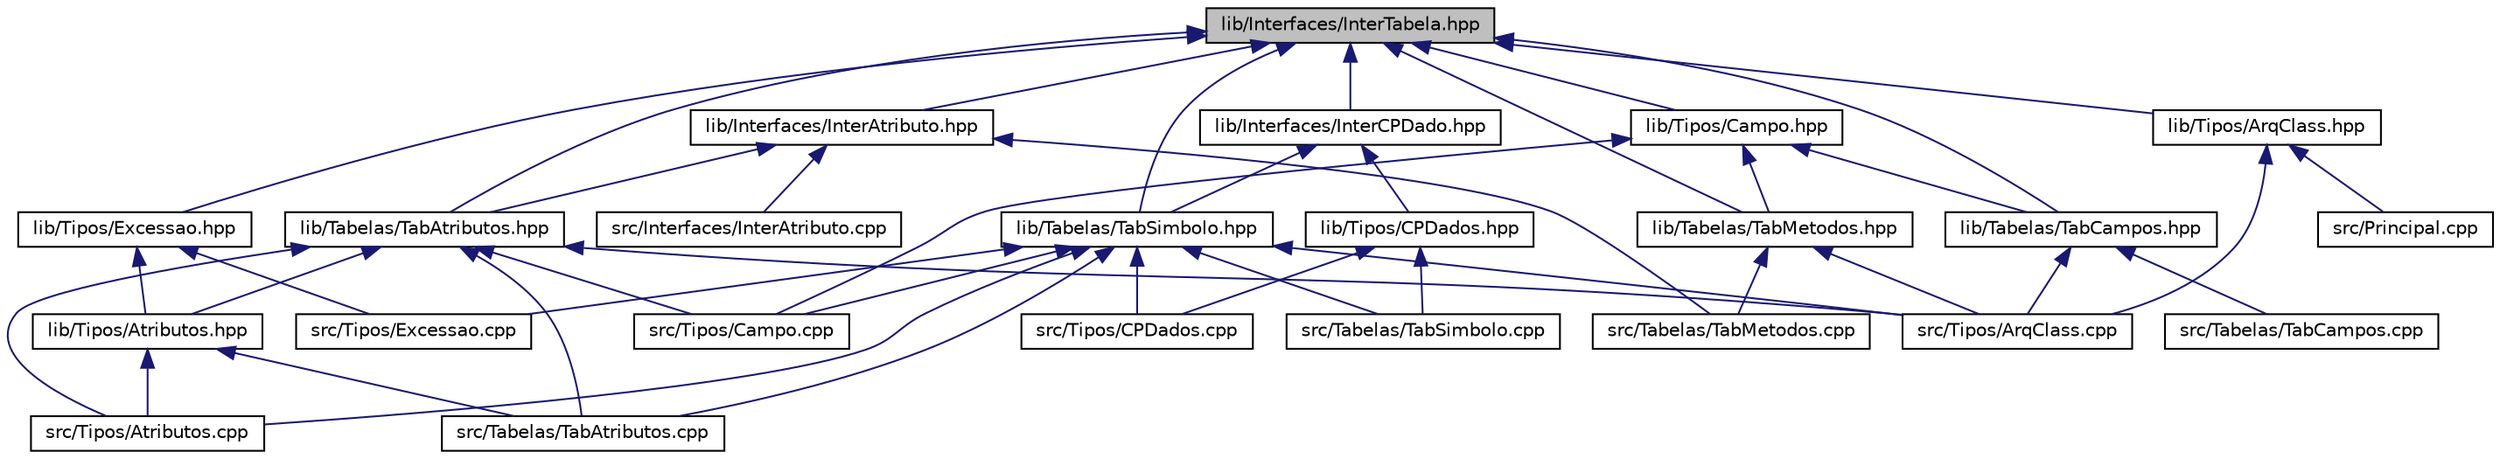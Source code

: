 digraph "lib/Interfaces/InterTabela.hpp"
{
  edge [fontname="Helvetica",fontsize="10",labelfontname="Helvetica",labelfontsize="10"];
  node [fontname="Helvetica",fontsize="10",shape=record];
  Node4 [label="lib/Interfaces/InterTabela.hpp",height=0.2,width=0.4,color="black", fillcolor="grey75", style="filled", fontcolor="black"];
  Node4 -> Node5 [dir="back",color="midnightblue",fontsize="10",style="solid",fontname="Helvetica"];
  Node5 [label="lib/Interfaces/InterAtributo.hpp",height=0.2,width=0.4,color="black", fillcolor="white", style="filled",URL="$_inter_atributo_8hpp.html"];
  Node5 -> Node6 [dir="back",color="midnightblue",fontsize="10",style="solid",fontname="Helvetica"];
  Node6 [label="lib/Tabelas/TabAtributos.hpp",height=0.2,width=0.4,color="black", fillcolor="white", style="filled",URL="$_tab_atributos_8hpp.html"];
  Node6 -> Node7 [dir="back",color="midnightblue",fontsize="10",style="solid",fontname="Helvetica"];
  Node7 [label="lib/Tipos/Atributos.hpp",height=0.2,width=0.4,color="black", fillcolor="white", style="filled",URL="$_atributos_8hpp.html"];
  Node7 -> Node8 [dir="back",color="midnightblue",fontsize="10",style="solid",fontname="Helvetica"];
  Node8 [label="src/Tabelas/TabAtributos.cpp",height=0.2,width=0.4,color="black", fillcolor="white", style="filled",URL="$_tab_atributos_8cpp.html"];
  Node7 -> Node9 [dir="back",color="midnightblue",fontsize="10",style="solid",fontname="Helvetica"];
  Node9 [label="src/Tipos/Atributos.cpp",height=0.2,width=0.4,color="black", fillcolor="white", style="filled",URL="$_atributos_8cpp.html"];
  Node6 -> Node8 [dir="back",color="midnightblue",fontsize="10",style="solid",fontname="Helvetica"];
  Node6 -> Node10 [dir="back",color="midnightblue",fontsize="10",style="solid",fontname="Helvetica"];
  Node10 [label="src/Tipos/ArqClass.cpp",height=0.2,width=0.4,color="black", fillcolor="white", style="filled",URL="$_arq_class_8cpp.html"];
  Node6 -> Node9 [dir="back",color="midnightblue",fontsize="10",style="solid",fontname="Helvetica"];
  Node6 -> Node11 [dir="back",color="midnightblue",fontsize="10",style="solid",fontname="Helvetica"];
  Node11 [label="src/Tipos/Campo.cpp",height=0.2,width=0.4,color="black", fillcolor="white", style="filled",URL="$_campo_8cpp.html"];
  Node5 -> Node12 [dir="back",color="midnightblue",fontsize="10",style="solid",fontname="Helvetica"];
  Node12 [label="src/Interfaces/InterAtributo.cpp",height=0.2,width=0.4,color="black", fillcolor="white", style="filled",URL="$_inter_atributo_8cpp.html"];
  Node5 -> Node13 [dir="back",color="midnightblue",fontsize="10",style="solid",fontname="Helvetica"];
  Node13 [label="src/Tabelas/TabMetodos.cpp",height=0.2,width=0.4,color="black", fillcolor="white", style="filled",URL="$_tab_metodos_8cpp.html"];
  Node4 -> Node14 [dir="back",color="midnightblue",fontsize="10",style="solid",fontname="Helvetica"];
  Node14 [label="lib/Interfaces/InterCPDado.hpp",height=0.2,width=0.4,color="black", fillcolor="white", style="filled",URL="$_inter_c_p_dado_8hpp.html"];
  Node14 -> Node15 [dir="back",color="midnightblue",fontsize="10",style="solid",fontname="Helvetica"];
  Node15 [label="lib/Tabelas/TabSimbolo.hpp",height=0.2,width=0.4,color="black", fillcolor="white", style="filled",URL="$_tab_simbolo_8hpp.html"];
  Node15 -> Node8 [dir="back",color="midnightblue",fontsize="10",style="solid",fontname="Helvetica"];
  Node15 -> Node16 [dir="back",color="midnightblue",fontsize="10",style="solid",fontname="Helvetica"];
  Node16 [label="src/Tabelas/TabSimbolo.cpp",height=0.2,width=0.4,color="black", fillcolor="white", style="filled",URL="$_tab_simbolo_8cpp.html"];
  Node15 -> Node10 [dir="back",color="midnightblue",fontsize="10",style="solid",fontname="Helvetica"];
  Node15 -> Node9 [dir="back",color="midnightblue",fontsize="10",style="solid",fontname="Helvetica"];
  Node15 -> Node11 [dir="back",color="midnightblue",fontsize="10",style="solid",fontname="Helvetica"];
  Node15 -> Node17 [dir="back",color="midnightblue",fontsize="10",style="solid",fontname="Helvetica"];
  Node17 [label="src/Tipos/CPDados.cpp",height=0.2,width=0.4,color="black", fillcolor="white", style="filled",URL="$_c_p_dados_8cpp.html"];
  Node15 -> Node18 [dir="back",color="midnightblue",fontsize="10",style="solid",fontname="Helvetica"];
  Node18 [label="src/Tipos/Excessao.cpp",height=0.2,width=0.4,color="black", fillcolor="white", style="filled",URL="$_excessao_8cpp.html"];
  Node14 -> Node19 [dir="back",color="midnightblue",fontsize="10",style="solid",fontname="Helvetica"];
  Node19 [label="lib/Tipos/CPDados.hpp",height=0.2,width=0.4,color="black", fillcolor="white", style="filled",URL="$_c_p_dados_8hpp.html"];
  Node19 -> Node16 [dir="back",color="midnightblue",fontsize="10",style="solid",fontname="Helvetica"];
  Node19 -> Node17 [dir="back",color="midnightblue",fontsize="10",style="solid",fontname="Helvetica"];
  Node4 -> Node6 [dir="back",color="midnightblue",fontsize="10",style="solid",fontname="Helvetica"];
  Node4 -> Node20 [dir="back",color="midnightblue",fontsize="10",style="solid",fontname="Helvetica"];
  Node20 [label="lib/Tabelas/TabCampos.hpp",height=0.2,width=0.4,color="black", fillcolor="white", style="filled",URL="$_tab_campos_8hpp.html"];
  Node20 -> Node21 [dir="back",color="midnightblue",fontsize="10",style="solid",fontname="Helvetica"];
  Node21 [label="src/Tabelas/TabCampos.cpp",height=0.2,width=0.4,color="black", fillcolor="white", style="filled",URL="$_tab_campos_8cpp.html"];
  Node20 -> Node10 [dir="back",color="midnightblue",fontsize="10",style="solid",fontname="Helvetica"];
  Node4 -> Node22 [dir="back",color="midnightblue",fontsize="10",style="solid",fontname="Helvetica"];
  Node22 [label="lib/Tipos/Campo.hpp",height=0.2,width=0.4,color="black", fillcolor="white", style="filled",URL="$_campo_8hpp.html"];
  Node22 -> Node20 [dir="back",color="midnightblue",fontsize="10",style="solid",fontname="Helvetica"];
  Node22 -> Node23 [dir="back",color="midnightblue",fontsize="10",style="solid",fontname="Helvetica"];
  Node23 [label="lib/Tabelas/TabMetodos.hpp",height=0.2,width=0.4,color="black", fillcolor="white", style="filled",URL="$_tab_metodos_8hpp.html"];
  Node23 -> Node13 [dir="back",color="midnightblue",fontsize="10",style="solid",fontname="Helvetica"];
  Node23 -> Node10 [dir="back",color="midnightblue",fontsize="10",style="solid",fontname="Helvetica"];
  Node22 -> Node11 [dir="back",color="midnightblue",fontsize="10",style="solid",fontname="Helvetica"];
  Node4 -> Node23 [dir="back",color="midnightblue",fontsize="10",style="solid",fontname="Helvetica"];
  Node4 -> Node15 [dir="back",color="midnightblue",fontsize="10",style="solid",fontname="Helvetica"];
  Node4 -> Node24 [dir="back",color="midnightblue",fontsize="10",style="solid",fontname="Helvetica"];
  Node24 [label="lib/Tipos/ArqClass.hpp",height=0.2,width=0.4,color="black", fillcolor="white", style="filled",URL="$_arq_class_8hpp.html"];
  Node24 -> Node25 [dir="back",color="midnightblue",fontsize="10",style="solid",fontname="Helvetica"];
  Node25 [label="src/Principal.cpp",height=0.2,width=0.4,color="black", fillcolor="white", style="filled",URL="$_principal_8cpp.html"];
  Node24 -> Node10 [dir="back",color="midnightblue",fontsize="10",style="solid",fontname="Helvetica"];
  Node4 -> Node26 [dir="back",color="midnightblue",fontsize="10",style="solid",fontname="Helvetica"];
  Node26 [label="lib/Tipos/Excessao.hpp",height=0.2,width=0.4,color="black", fillcolor="white", style="filled",URL="$_excessao_8hpp.html"];
  Node26 -> Node7 [dir="back",color="midnightblue",fontsize="10",style="solid",fontname="Helvetica"];
  Node26 -> Node18 [dir="back",color="midnightblue",fontsize="10",style="solid",fontname="Helvetica"];
}
